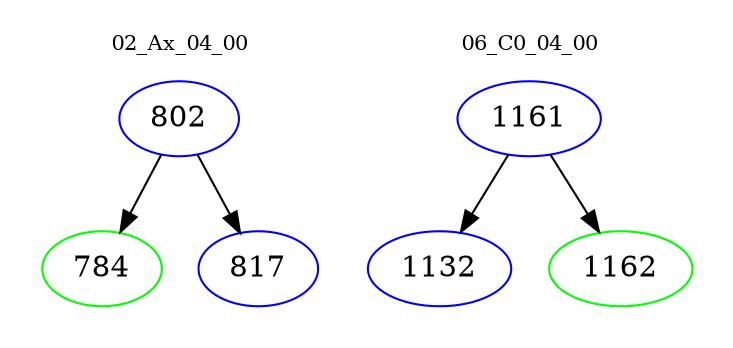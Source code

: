 digraph{
subgraph cluster_0 {
color = white
label = "02_Ax_04_00";
fontsize=10;
T0_802 [label="802", color="blue"]
T0_802 -> T0_784 [color="black"]
T0_784 [label="784", color="green"]
T0_802 -> T0_817 [color="black"]
T0_817 [label="817", color="blue"]
}
subgraph cluster_1 {
color = white
label = "06_C0_04_00";
fontsize=10;
T1_1161 [label="1161", color="blue"]
T1_1161 -> T1_1132 [color="black"]
T1_1132 [label="1132", color="blue"]
T1_1161 -> T1_1162 [color="black"]
T1_1162 [label="1162", color="green"]
}
}
